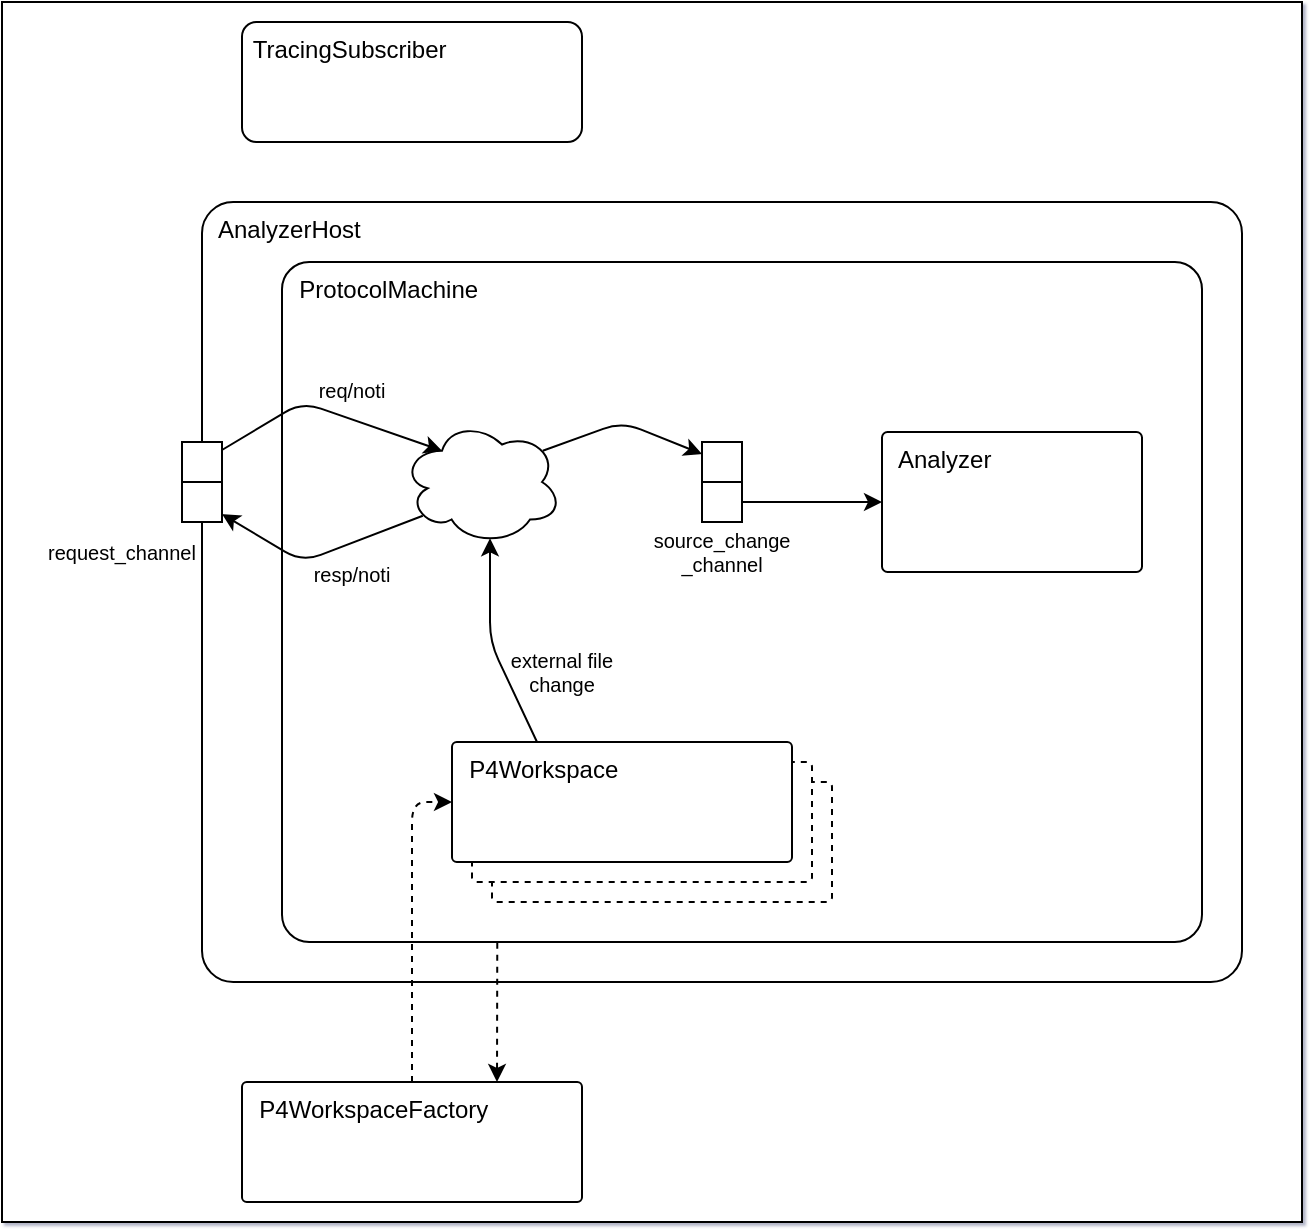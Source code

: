 <mxfile>
    <diagram id="kiC7Fy-Wdv5dh07NvFkj" name="AnalyzerHost Channels">
        <mxGraphModel grid="1" gridSize="10" guides="1" tooltips="1" connect="1" arrows="1" page="0" fold="1" pageScale="1" pageWidth="827" pageHeight="1169" math="0" shadow="1">
            <root>
                <mxCell id="0"/>
                <mxCell id="1" parent="0"/>
                <mxCell id="30" value="" style="rounded=0;whiteSpace=wrap;html=1;" vertex="1" parent="1">
                    <mxGeometry x="60" y="240" width="650" height="610" as="geometry"/>
                </mxCell>
                <mxCell id="2" value="&amp;nbsp; AnalyzerHost" style="rounded=1;whiteSpace=wrap;html=1;arcSize=4;align=left;verticalAlign=top;" parent="1" vertex="1">
                    <mxGeometry x="160" y="340" width="520" height="390" as="geometry"/>
                </mxCell>
                <mxCell id="3" value="&amp;nbsp; ProtocolMachine" style="rounded=1;whiteSpace=wrap;html=1;arcSize=4;align=left;verticalAlign=top;" parent="1" vertex="1">
                    <mxGeometry x="200" y="370" width="460" height="340" as="geometry"/>
                </mxCell>
                <mxCell id="6" value="" style="group" parent="1" vertex="1" connectable="0">
                    <mxGeometry x="150" y="460" width="20" height="40" as="geometry"/>
                </mxCell>
                <mxCell id="4" value="" style="rounded=0;whiteSpace=wrap;html=1;" parent="6" vertex="1">
                    <mxGeometry width="20" height="20" as="geometry"/>
                </mxCell>
                <mxCell id="5" value="" style="rounded=0;whiteSpace=wrap;html=1;" parent="6" vertex="1">
                    <mxGeometry y="20" width="20" height="20" as="geometry"/>
                </mxCell>
                <mxCell id="7" value="&amp;nbsp; Analyzer" style="rounded=1;whiteSpace=wrap;html=1;arcSize=4;align=left;verticalAlign=top;" parent="1" vertex="1">
                    <mxGeometry x="500" y="455" width="130" height="70" as="geometry"/>
                </mxCell>
                <mxCell id="8" value="" style="group" parent="1" vertex="1" connectable="0">
                    <mxGeometry x="410" y="460" width="20" height="40" as="geometry"/>
                </mxCell>
                <mxCell id="9" value="" style="rounded=0;whiteSpace=wrap;html=1;" parent="8" vertex="1">
                    <mxGeometry width="20" height="20" as="geometry"/>
                </mxCell>
                <mxCell id="10" value="" style="rounded=0;whiteSpace=wrap;html=1;" parent="8" vertex="1">
                    <mxGeometry y="20" width="20" height="20" as="geometry"/>
                </mxCell>
                <mxCell id="11" value="request_channel" style="text;html=1;strokeColor=none;fillColor=none;align=center;verticalAlign=middle;whiteSpace=wrap;rounded=0;fontSize=10;" parent="1" vertex="1">
                    <mxGeometry x="80" y="500" width="80" height="30" as="geometry"/>
                </mxCell>
                <mxCell id="12" value="source_change&lt;br&gt;_channel" style="text;html=1;strokeColor=none;fillColor=none;align=center;verticalAlign=middle;whiteSpace=wrap;rounded=0;fontSize=10;" parent="1" vertex="1">
                    <mxGeometry x="385" y="500" width="70" height="30" as="geometry"/>
                </mxCell>
                <mxCell id="15" style="edgeStyle=none;html=1;exitX=0.13;exitY=0.77;exitDx=0;exitDy=0;exitPerimeter=0;fontSize=10;" parent="1" source="13" target="5" edge="1">
                    <mxGeometry relative="1" as="geometry">
                        <Array as="points">
                            <mxPoint x="210" y="520"/>
                        </Array>
                    </mxGeometry>
                </mxCell>
                <mxCell id="16" style="edgeStyle=none;html=1;exitX=0.88;exitY=0.25;exitDx=0;exitDy=0;exitPerimeter=0;fontSize=10;" parent="1" source="13" target="9" edge="1">
                    <mxGeometry relative="1" as="geometry">
                        <Array as="points">
                            <mxPoint x="370" y="450"/>
                        </Array>
                    </mxGeometry>
                </mxCell>
                <mxCell id="13" value="" style="ellipse;shape=cloud;whiteSpace=wrap;html=1;fontSize=10;" parent="1" vertex="1">
                    <mxGeometry x="260" y="448.75" width="80" height="62.5" as="geometry"/>
                </mxCell>
                <mxCell id="14" style="edgeStyle=none;html=1;entryX=0.25;entryY=0.25;entryDx=0;entryDy=0;entryPerimeter=0;fontSize=10;" parent="1" source="4" target="13" edge="1">
                    <mxGeometry relative="1" as="geometry">
                        <Array as="points">
                            <mxPoint x="210" y="440"/>
                        </Array>
                    </mxGeometry>
                </mxCell>
                <mxCell id="17" style="edgeStyle=none;html=1;exitX=1;exitY=0.5;exitDx=0;exitDy=0;entryX=0;entryY=0.5;entryDx=0;entryDy=0;fontSize=10;" parent="1" source="10" target="7" edge="1">
                    <mxGeometry relative="1" as="geometry"/>
                </mxCell>
                <mxCell id="18" value="req/noti" style="text;html=1;strokeColor=none;fillColor=none;align=center;verticalAlign=middle;whiteSpace=wrap;rounded=0;fontSize=10;" parent="1" vertex="1">
                    <mxGeometry x="210" y="418.75" width="50" height="30" as="geometry"/>
                </mxCell>
                <mxCell id="19" value="resp/noti" style="text;html=1;strokeColor=none;fillColor=none;align=center;verticalAlign=middle;whiteSpace=wrap;rounded=0;fontSize=10;" parent="1" vertex="1">
                    <mxGeometry x="220" y="511.25" width="30" height="30" as="geometry"/>
                </mxCell>
                <mxCell id="24" value="" style="group" parent="1" vertex="1" connectable="0">
                    <mxGeometry x="285" y="610" width="190" height="80" as="geometry"/>
                </mxCell>
                <mxCell id="23" value="&amp;nbsp; P4Workspace" style="rounded=1;whiteSpace=wrap;html=1;arcSize=4;align=left;verticalAlign=top;dashed=1;" parent="24" vertex="1">
                    <mxGeometry x="20" y="20" width="170" height="60" as="geometry"/>
                </mxCell>
                <mxCell id="22" value="&amp;nbsp; P4Workspace" style="rounded=1;whiteSpace=wrap;html=1;arcSize=4;align=left;verticalAlign=top;dashed=1;" parent="24" vertex="1">
                    <mxGeometry x="10" y="10" width="170" height="60" as="geometry"/>
                </mxCell>
                <mxCell id="21" value="&amp;nbsp; P4Workspace" style="rounded=1;whiteSpace=wrap;html=1;arcSize=4;align=left;verticalAlign=top;" parent="24" vertex="1">
                    <mxGeometry width="170" height="60" as="geometry"/>
                </mxCell>
                <mxCell id="26" style="edgeStyle=none;html=1;entryX=0;entryY=0.5;entryDx=0;entryDy=0;fontSize=10;dashed=1;" parent="1" source="25" target="21" edge="1">
                    <mxGeometry relative="1" as="geometry">
                        <Array as="points">
                            <mxPoint x="265" y="640"/>
                        </Array>
                    </mxGeometry>
                </mxCell>
                <mxCell id="25" value="&amp;nbsp; P4WorkspaceFactory" style="rounded=1;whiteSpace=wrap;html=1;arcSize=4;align=left;verticalAlign=top;" parent="1" vertex="1">
                    <mxGeometry x="180" y="780" width="170" height="60" as="geometry"/>
                </mxCell>
                <mxCell id="27" style="edgeStyle=none;html=1;exitX=0.25;exitY=0;exitDx=0;exitDy=0;entryX=0.55;entryY=0.95;entryDx=0;entryDy=0;entryPerimeter=0;fontSize=10;" parent="1" source="21" target="13" edge="1">
                    <mxGeometry relative="1" as="geometry">
                        <Array as="points">
                            <mxPoint x="304" y="560"/>
                        </Array>
                    </mxGeometry>
                </mxCell>
                <mxCell id="28" value="external file change" style="text;html=1;strokeColor=none;fillColor=none;align=center;verticalAlign=middle;whiteSpace=wrap;rounded=0;fontSize=10;" parent="1" vertex="1">
                    <mxGeometry x="310" y="560" width="60" height="30" as="geometry"/>
                </mxCell>
                <mxCell id="GAak6iXtf49BXPti8kaI-28" value="&amp;nbsp;TracingSubscriber" style="rounded=1;whiteSpace=wrap;html=1;arcSize=12;align=left;verticalAlign=top;" parent="1" vertex="1">
                    <mxGeometry x="180" y="250" width="170" height="60" as="geometry"/>
                </mxCell>
                <mxCell id="29" style="edgeStyle=none;html=1;entryX=0.75;entryY=0;entryDx=0;entryDy=0;fontSize=10;dashed=1;exitX=0.234;exitY=1.001;exitDx=0;exitDy=0;exitPerimeter=0;" parent="1" source="3" target="25" edge="1">
                    <mxGeometry relative="1" as="geometry">
                        <mxPoint x="275" y="770" as="sourcePoint"/>
                        <mxPoint x="295" y="650" as="targetPoint"/>
                    </mxGeometry>
                </mxCell>
            </root>
        </mxGraphModel>
    </diagram>
    <diagram name="Native /LSPServerCommand" id="7uf0tBBzx-ZlqhHjrKZB">
        <mxGraphModel dx="2091" dy="1105" grid="1" gridSize="10" guides="1" tooltips="1" connect="1" arrows="1" fold="1" page="0" pageScale="1" pageWidth="827" pageHeight="1169" background="none" math="0" shadow="1">
            <root>
                <mxCell id="_cCrCONWq11tglR61idp-0"/>
                <mxCell id="_cCrCONWq11tglR61idp-1" parent="_cCrCONWq11tglR61idp-0"/>
                <mxCell id="CulMNdhNaPcD7BCoiE_t-0" value="" style="rounded=0;whiteSpace=wrap;html=1;" vertex="1" parent="_cCrCONWq11tglR61idp-1">
                    <mxGeometry x="-320" y="210" width="1080" height="650" as="geometry"/>
                </mxCell>
                <mxCell id="_cCrCONWq11tglR61idp-28" value="&amp;nbsp; LSPServerCommand" style="rounded=1;whiteSpace=wrap;html=1;arcSize=2;align=left;verticalAlign=top;" parent="_cCrCONWq11tglR61idp-1" vertex="1">
                    <mxGeometry x="-200" y="310" width="930" height="530" as="geometry"/>
                </mxCell>
                <mxCell id="_cCrCONWq11tglR61idp-2" value="&amp;nbsp; AnalyzerHost" style="rounded=1;whiteSpace=wrap;html=1;arcSize=4;align=left;verticalAlign=top;" parent="_cCrCONWq11tglR61idp-1" vertex="1">
                    <mxGeometry x="160" y="340" width="520" height="390" as="geometry"/>
                </mxCell>
                <mxCell id="_cCrCONWq11tglR61idp-3" value="&amp;nbsp; ProtocolMachine" style="rounded=1;whiteSpace=wrap;html=1;arcSize=4;align=left;verticalAlign=top;" parent="_cCrCONWq11tglR61idp-1" vertex="1">
                    <mxGeometry x="200" y="370" width="460" height="340" as="geometry"/>
                </mxCell>
                <mxCell id="_cCrCONWq11tglR61idp-4" value="" style="group" parent="_cCrCONWq11tglR61idp-1" vertex="1" connectable="0">
                    <mxGeometry x="150" y="460" width="20" height="40" as="geometry"/>
                </mxCell>
                <mxCell id="_cCrCONWq11tglR61idp-5" value="" style="rounded=0;whiteSpace=wrap;html=1;dashed=1;" parent="_cCrCONWq11tglR61idp-4" vertex="1">
                    <mxGeometry width="20" height="20" as="geometry"/>
                </mxCell>
                <mxCell id="_cCrCONWq11tglR61idp-6" value="" style="rounded=0;whiteSpace=wrap;html=1;dashed=1;" parent="_cCrCONWq11tglR61idp-4" vertex="1">
                    <mxGeometry y="20" width="20" height="20" as="geometry"/>
                </mxCell>
                <mxCell id="_cCrCONWq11tglR61idp-7" value="&amp;nbsp; Analyzer" style="rounded=1;whiteSpace=wrap;html=1;arcSize=4;align=left;verticalAlign=top;" parent="_cCrCONWq11tglR61idp-1" vertex="1">
                    <mxGeometry x="500" y="455" width="130" height="70" as="geometry"/>
                </mxCell>
                <mxCell id="_cCrCONWq11tglR61idp-8" value="" style="group" parent="_cCrCONWq11tglR61idp-1" vertex="1" connectable="0">
                    <mxGeometry x="410" y="460" width="20" height="40" as="geometry"/>
                </mxCell>
                <mxCell id="_cCrCONWq11tglR61idp-9" value="" style="rounded=0;whiteSpace=wrap;html=1;" parent="_cCrCONWq11tglR61idp-8" vertex="1">
                    <mxGeometry width="20" height="20" as="geometry"/>
                </mxCell>
                <mxCell id="_cCrCONWq11tglR61idp-10" value="" style="rounded=0;whiteSpace=wrap;html=1;" parent="_cCrCONWq11tglR61idp-8" vertex="1">
                    <mxGeometry y="20" width="20" height="20" as="geometry"/>
                </mxCell>
                <mxCell id="_cCrCONWq11tglR61idp-11" value="request_&lt;br&gt;channel" style="text;html=1;strokeColor=none;fillColor=none;align=center;verticalAlign=middle;whiteSpace=wrap;rounded=0;fontSize=10;" parent="_cCrCONWq11tglR61idp-1" vertex="1">
                    <mxGeometry x="100" y="468" width="50" height="30" as="geometry"/>
                </mxCell>
                <mxCell id="_cCrCONWq11tglR61idp-12" value="source_change&lt;br&gt;_channel" style="text;html=1;strokeColor=none;fillColor=none;align=center;verticalAlign=middle;whiteSpace=wrap;rounded=0;fontSize=10;" parent="_cCrCONWq11tglR61idp-1" vertex="1">
                    <mxGeometry x="385" y="500" width="70" height="30" as="geometry"/>
                </mxCell>
                <mxCell id="_cCrCONWq11tglR61idp-13" style="edgeStyle=none;html=1;exitX=0.13;exitY=0.77;exitDx=0;exitDy=0;exitPerimeter=0;fontSize=10;" parent="_cCrCONWq11tglR61idp-1" source="_cCrCONWq11tglR61idp-15" target="_cCrCONWq11tglR61idp-6" edge="1">
                    <mxGeometry relative="1" as="geometry">
                        <Array as="points">
                            <mxPoint x="210" y="520"/>
                        </Array>
                    </mxGeometry>
                </mxCell>
                <mxCell id="_cCrCONWq11tglR61idp-14" style="edgeStyle=none;html=1;exitX=0.88;exitY=0.25;exitDx=0;exitDy=0;exitPerimeter=0;fontSize=10;" parent="_cCrCONWq11tglR61idp-1" source="_cCrCONWq11tglR61idp-15" target="_cCrCONWq11tglR61idp-9" edge="1">
                    <mxGeometry relative="1" as="geometry">
                        <Array as="points">
                            <mxPoint x="370" y="450"/>
                        </Array>
                    </mxGeometry>
                </mxCell>
                <mxCell id="_cCrCONWq11tglR61idp-15" value="" style="ellipse;shape=cloud;whiteSpace=wrap;html=1;fontSize=10;" parent="_cCrCONWq11tglR61idp-1" vertex="1">
                    <mxGeometry x="260" y="448.75" width="80" height="62.5" as="geometry"/>
                </mxCell>
                <mxCell id="_cCrCONWq11tglR61idp-16" style="edgeStyle=none;html=1;entryX=0.25;entryY=0.25;entryDx=0;entryDy=0;entryPerimeter=0;fontSize=10;" parent="_cCrCONWq11tglR61idp-1" source="_cCrCONWq11tglR61idp-5" target="_cCrCONWq11tglR61idp-15" edge="1">
                    <mxGeometry relative="1" as="geometry">
                        <Array as="points">
                            <mxPoint x="210" y="440"/>
                        </Array>
                    </mxGeometry>
                </mxCell>
                <mxCell id="_cCrCONWq11tglR61idp-17" style="edgeStyle=none;html=1;exitX=1;exitY=0.5;exitDx=0;exitDy=0;entryX=0;entryY=0.5;entryDx=0;entryDy=0;fontSize=10;" parent="_cCrCONWq11tglR61idp-1" source="_cCrCONWq11tglR61idp-10" target="_cCrCONWq11tglR61idp-7" edge="1">
                    <mxGeometry relative="1" as="geometry"/>
                </mxCell>
                <mxCell id="_cCrCONWq11tglR61idp-18" value="req/noti" style="text;html=1;strokeColor=none;fillColor=none;align=center;verticalAlign=middle;whiteSpace=wrap;rounded=0;fontSize=10;" parent="_cCrCONWq11tglR61idp-1" vertex="1">
                    <mxGeometry x="210" y="418.75" width="50" height="30" as="geometry"/>
                </mxCell>
                <mxCell id="_cCrCONWq11tglR61idp-19" value="resp/noti" style="text;html=1;strokeColor=none;fillColor=none;align=center;verticalAlign=middle;whiteSpace=wrap;rounded=0;fontSize=10;" parent="_cCrCONWq11tglR61idp-1" vertex="1">
                    <mxGeometry x="220" y="508.87" width="30" height="30" as="geometry"/>
                </mxCell>
                <mxCell id="_cCrCONWq11tglR61idp-20" value="" style="group" parent="_cCrCONWq11tglR61idp-1" vertex="1" connectable="0">
                    <mxGeometry x="285" y="610" width="190" height="80" as="geometry"/>
                </mxCell>
                <mxCell id="_cCrCONWq11tglR61idp-21" value="&amp;nbsp; P4Workspace" style="rounded=1;whiteSpace=wrap;html=1;arcSize=4;align=left;verticalAlign=top;dashed=1;" parent="_cCrCONWq11tglR61idp-20" vertex="1">
                    <mxGeometry x="20" y="20" width="170" height="60" as="geometry"/>
                </mxCell>
                <mxCell id="_cCrCONWq11tglR61idp-22" value="&amp;nbsp; P4Workspace" style="rounded=1;whiteSpace=wrap;html=1;arcSize=4;align=left;verticalAlign=top;dashed=1;" parent="_cCrCONWq11tglR61idp-20" vertex="1">
                    <mxGeometry x="10" y="10" width="170" height="60" as="geometry"/>
                </mxCell>
                <mxCell id="_cCrCONWq11tglR61idp-23" value="&amp;nbsp; P4Workspace" style="rounded=1;whiteSpace=wrap;html=1;arcSize=4;align=left;verticalAlign=top;" parent="_cCrCONWq11tglR61idp-20" vertex="1">
                    <mxGeometry width="170" height="60" as="geometry"/>
                </mxCell>
                <mxCell id="_cCrCONWq11tglR61idp-24" style="edgeStyle=none;html=1;entryX=0;entryY=0.5;entryDx=0;entryDy=0;fontSize=10;dashed=1;" parent="_cCrCONWq11tglR61idp-1" source="_cCrCONWq11tglR61idp-25" target="_cCrCONWq11tglR61idp-23" edge="1">
                    <mxGeometry relative="1" as="geometry">
                        <Array as="points">
                            <mxPoint x="265" y="640"/>
                        </Array>
                    </mxGeometry>
                </mxCell>
                <mxCell id="_cCrCONWq11tglR61idp-25" value="&amp;nbsp; P4WorkspaceFactory" style="rounded=1;whiteSpace=wrap;html=1;arcSize=4;align=left;verticalAlign=top;" parent="_cCrCONWq11tglR61idp-1" vertex="1">
                    <mxGeometry x="180" y="760" width="170" height="60" as="geometry"/>
                </mxCell>
                <mxCell id="_cCrCONWq11tglR61idp-26" style="edgeStyle=none;html=1;exitX=0.25;exitY=0;exitDx=0;exitDy=0;entryX=0.55;entryY=0.95;entryDx=0;entryDy=0;entryPerimeter=0;fontSize=10;" parent="_cCrCONWq11tglR61idp-1" source="_cCrCONWq11tglR61idp-23" target="_cCrCONWq11tglR61idp-15" edge="1">
                    <mxGeometry relative="1" as="geometry">
                        <Array as="points">
                            <mxPoint x="304" y="560"/>
                        </Array>
                    </mxGeometry>
                </mxCell>
                <mxCell id="_cCrCONWq11tglR61idp-27" value="external file change" style="text;html=1;strokeColor=none;fillColor=none;align=center;verticalAlign=middle;whiteSpace=wrap;rounded=0;fontSize=10;" parent="_cCrCONWq11tglR61idp-1" vertex="1">
                    <mxGeometry x="310" y="560" width="60" height="30" as="geometry"/>
                </mxCell>
                <mxCell id="_cCrCONWq11tglR61idp-29" value="&amp;nbsp; ConsoleDriver" style="rounded=1;whiteSpace=wrap;html=1;arcSize=4;align=left;verticalAlign=top;" parent="_cCrCONWq11tglR61idp-1" vertex="1">
                    <mxGeometry x="-160" y="356.87" width="230" height="233.13" as="geometry"/>
                </mxCell>
                <mxCell id="_cCrCONWq11tglR61idp-30" value="" style="group" parent="_cCrCONWq11tglR61idp-1" vertex="1" connectable="0">
                    <mxGeometry x="10" y="400" width="20" height="40" as="geometry"/>
                </mxCell>
                <mxCell id="_cCrCONWq11tglR61idp-31" value="" style="rounded=0;whiteSpace=wrap;html=1;" parent="_cCrCONWq11tglR61idp-30" vertex="1">
                    <mxGeometry width="20" height="20" as="geometry"/>
                </mxCell>
                <mxCell id="_cCrCONWq11tglR61idp-32" value="" style="rounded=0;whiteSpace=wrap;html=1;dashed=1;" parent="_cCrCONWq11tglR61idp-30" vertex="1">
                    <mxGeometry y="20" width="20" height="20" as="geometry"/>
                </mxCell>
                <mxCell id="_cCrCONWq11tglR61idp-33" value="stdin_channel" style="text;html=1;strokeColor=none;fillColor=none;align=center;verticalAlign=middle;whiteSpace=wrap;rounded=0;fontSize=10;" parent="_cCrCONWq11tglR61idp-1" vertex="1">
                    <mxGeometry x="-20" y="438" width="80" height="30" as="geometry"/>
                </mxCell>
                <mxCell id="_cCrCONWq11tglR61idp-41" style="edgeStyle=none;html=1;entryX=0;entryY=0.5;entryDx=0;entryDy=0;" parent="_cCrCONWq11tglR61idp-1" target="_cCrCONWq11tglR61idp-31" edge="1">
                    <mxGeometry relative="1" as="geometry">
                        <mxPoint x="-230" y="420" as="sourcePoint"/>
                        <Array as="points">
                            <mxPoint x="-150" y="430"/>
                            <mxPoint x="-20" y="400"/>
                        </Array>
                    </mxGeometry>
                </mxCell>
                <mxCell id="_cCrCONWq11tglR61idp-34" value="" style="ellipse;shape=cloud;whiteSpace=wrap;html=1;fontSize=10;" parent="_cCrCONWq11tglR61idp-1" vertex="1">
                    <mxGeometry x="-120" y="388.75" width="80" height="62.5" as="geometry"/>
                </mxCell>
                <mxCell id="_cCrCONWq11tglR61idp-35" value="" style="group" parent="_cCrCONWq11tglR61idp-1" vertex="1" connectable="0">
                    <mxGeometry x="10" y="498.87" width="20" height="40" as="geometry"/>
                </mxCell>
                <mxCell id="_cCrCONWq11tglR61idp-36" value="" style="rounded=0;whiteSpace=wrap;html=1;dashed=1;" parent="_cCrCONWq11tglR61idp-35" vertex="1">
                    <mxGeometry width="20" height="20" as="geometry"/>
                </mxCell>
                <mxCell id="_cCrCONWq11tglR61idp-37" value="" style="rounded=0;whiteSpace=wrap;html=1;" parent="_cCrCONWq11tglR61idp-35" vertex="1">
                    <mxGeometry y="20" width="20" height="20" as="geometry"/>
                </mxCell>
                <mxCell id="_cCrCONWq11tglR61idp-38" value="stdout_channel" style="text;html=1;strokeColor=none;fillColor=none;align=center;verticalAlign=middle;whiteSpace=wrap;rounded=0;fontSize=10;" parent="_cCrCONWq11tglR61idp-1" vertex="1">
                    <mxGeometry x="-20" y="536.87" width="80" height="30" as="geometry"/>
                </mxCell>
                <mxCell id="_cCrCONWq11tglR61idp-40" style="edgeStyle=none;html=1;exitX=0;exitY=0.5;exitDx=0;exitDy=0;" parent="_cCrCONWq11tglR61idp-1" source="_cCrCONWq11tglR61idp-37" edge="1">
                    <mxGeometry relative="1" as="geometry">
                        <mxPoint x="-260" y="520" as="targetPoint"/>
                        <Array as="points">
                            <mxPoint x="-10" y="540"/>
                            <mxPoint x="-140" y="510"/>
                        </Array>
                    </mxGeometry>
                </mxCell>
                <mxCell id="_cCrCONWq11tglR61idp-46" value="" style="group;rotation=-180;" parent="_cCrCONWq11tglR61idp-1" vertex="1" connectable="0">
                    <mxGeometry x="-300.0" y="490.12" width="40.0" height="60" as="geometry"/>
                </mxCell>
                <mxCell id="_cCrCONWq11tglR61idp-43" value="" style="endArrow=none;html=1;" parent="_cCrCONWq11tglR61idp-46" edge="1">
                    <mxGeometry width="50" height="50" relative="1" as="geometry">
                        <mxPoint x="40" as="sourcePoint"/>
                        <mxPoint x="40" y="60" as="targetPoint"/>
                    </mxGeometry>
                </mxCell>
                <mxCell id="_cCrCONWq11tglR61idp-44" value="" style="endArrow=none;html=1;" parent="_cCrCONWq11tglR61idp-46" edge="1">
                    <mxGeometry width="50" height="50" relative="1" as="geometry">
                        <mxPoint x="30" as="sourcePoint"/>
                        <mxPoint x="30" y="60" as="targetPoint"/>
                    </mxGeometry>
                </mxCell>
                <mxCell id="_cCrCONWq11tglR61idp-45" value="" style="endArrow=classic;html=1;" parent="_cCrCONWq11tglR61idp-46" edge="1">
                    <mxGeometry width="50" height="50" relative="1" as="geometry">
                        <mxPoint x="30" y="30" as="sourcePoint"/>
                        <mxPoint y="30" as="targetPoint"/>
                    </mxGeometry>
                </mxCell>
                <mxCell id="_cCrCONWq11tglR61idp-47" value="" style="group" parent="_cCrCONWq11tglR61idp-1" vertex="1" connectable="0">
                    <mxGeometry x="-270.0" y="388.75" width="40.0" height="60" as="geometry"/>
                </mxCell>
                <mxCell id="_cCrCONWq11tglR61idp-48" value="" style="endArrow=none;html=1;" parent="_cCrCONWq11tglR61idp-47" edge="1">
                    <mxGeometry width="50" height="50" relative="1" as="geometry">
                        <mxPoint x="0.0" y="60" as="sourcePoint"/>
                        <mxPoint as="targetPoint"/>
                    </mxGeometry>
                </mxCell>
                <mxCell id="_cCrCONWq11tglR61idp-49" value="" style="endArrow=none;html=1;" parent="_cCrCONWq11tglR61idp-47" edge="1">
                    <mxGeometry width="50" height="50" relative="1" as="geometry">
                        <mxPoint x="10.0" y="60" as="sourcePoint"/>
                        <mxPoint x="10.0" as="targetPoint"/>
                    </mxGeometry>
                </mxCell>
                <mxCell id="_cCrCONWq11tglR61idp-50" value="" style="endArrow=classic;html=1;" parent="_cCrCONWq11tglR61idp-47" edge="1">
                    <mxGeometry width="50" height="50" relative="1" as="geometry">
                        <mxPoint x="10.0" y="30" as="sourcePoint"/>
                        <mxPoint x="40.0" y="30" as="targetPoint"/>
                    </mxGeometry>
                </mxCell>
                <mxCell id="_cCrCONWq11tglR61idp-51" style="edgeStyle=none;html=1;entryX=0;entryY=0.5;entryDx=0;entryDy=0;dashed=1;" parent="_cCrCONWq11tglR61idp-1" source="_cCrCONWq11tglR61idp-32" target="_cCrCONWq11tglR61idp-5" edge="1">
                    <mxGeometry relative="1" as="geometry">
                        <Array as="points">
                            <mxPoint x="100" y="440"/>
                        </Array>
                    </mxGeometry>
                </mxCell>
                <mxCell id="_cCrCONWq11tglR61idp-53" style="edgeStyle=none;html=1;entryX=1;entryY=0.5;entryDx=0;entryDy=0;dashed=1;" parent="_cCrCONWq11tglR61idp-1" source="_cCrCONWq11tglR61idp-6" target="_cCrCONWq11tglR61idp-36" edge="1">
                    <mxGeometry relative="1" as="geometry">
                        <Array as="points">
                            <mxPoint x="100" y="509"/>
                        </Array>
                    </mxGeometry>
                </mxCell>
                <mxCell id="_cCrCONWq11tglR61idp-39" value="" style="ellipse;shape=cloud;whiteSpace=wrap;html=1;fontSize=10;" parent="_cCrCONWq11tglR61idp-1" vertex="1">
                    <mxGeometry x="-120" y="487.62" width="80" height="62.5" as="geometry"/>
                </mxCell>
                <mxCell id="7OUndOawT07bV0tNMrXz-0" value="STDIN" style="text;html=1;strokeColor=none;fillColor=none;align=center;verticalAlign=middle;whiteSpace=wrap;rounded=0;fontStyle=1" parent="_cCrCONWq11tglR61idp-1" vertex="1">
                    <mxGeometry x="-294" y="363.75" width="60" height="30" as="geometry"/>
                </mxCell>
                <mxCell id="7OUndOawT07bV0tNMrXz-1" value="STDOUT" style="text;html=1;strokeColor=none;fillColor=none;align=center;verticalAlign=middle;whiteSpace=wrap;rounded=0;fontStyle=1" parent="_cCrCONWq11tglR61idp-1" vertex="1">
                    <mxGeometry x="-294" y="544.25" width="60" height="30" as="geometry"/>
                </mxCell>
                <mxCell id="Qs2lp3DL-WBRifaDgib_-0" value="&amp;nbsp;CommandTracingSubscriber" style="rounded=1;whiteSpace=wrap;html=1;arcSize=12;align=left;verticalAlign=top;" parent="_cCrCONWq11tglR61idp-1" vertex="1">
                    <mxGeometry x="-180" y="220" width="170" height="60" as="geometry"/>
                </mxCell>
                <mxCell id="OXb8NNDGnLiuSQAw2eFQ-0" style="edgeStyle=none;html=1;fontSize=10;dashed=1;exitX=0.234;exitY=1.001;exitDx=0;exitDy=0;exitPerimeter=0;" parent="_cCrCONWq11tglR61idp-1" edge="1">
                    <mxGeometry relative="1" as="geometry">
                        <mxPoint x="307.64" y="710.34" as="sourcePoint"/>
                        <mxPoint x="308" y="760" as="targetPoint"/>
                    </mxGeometry>
                </mxCell>
            </root>
        </mxGraphModel>
    </diagram>
</mxfile>

